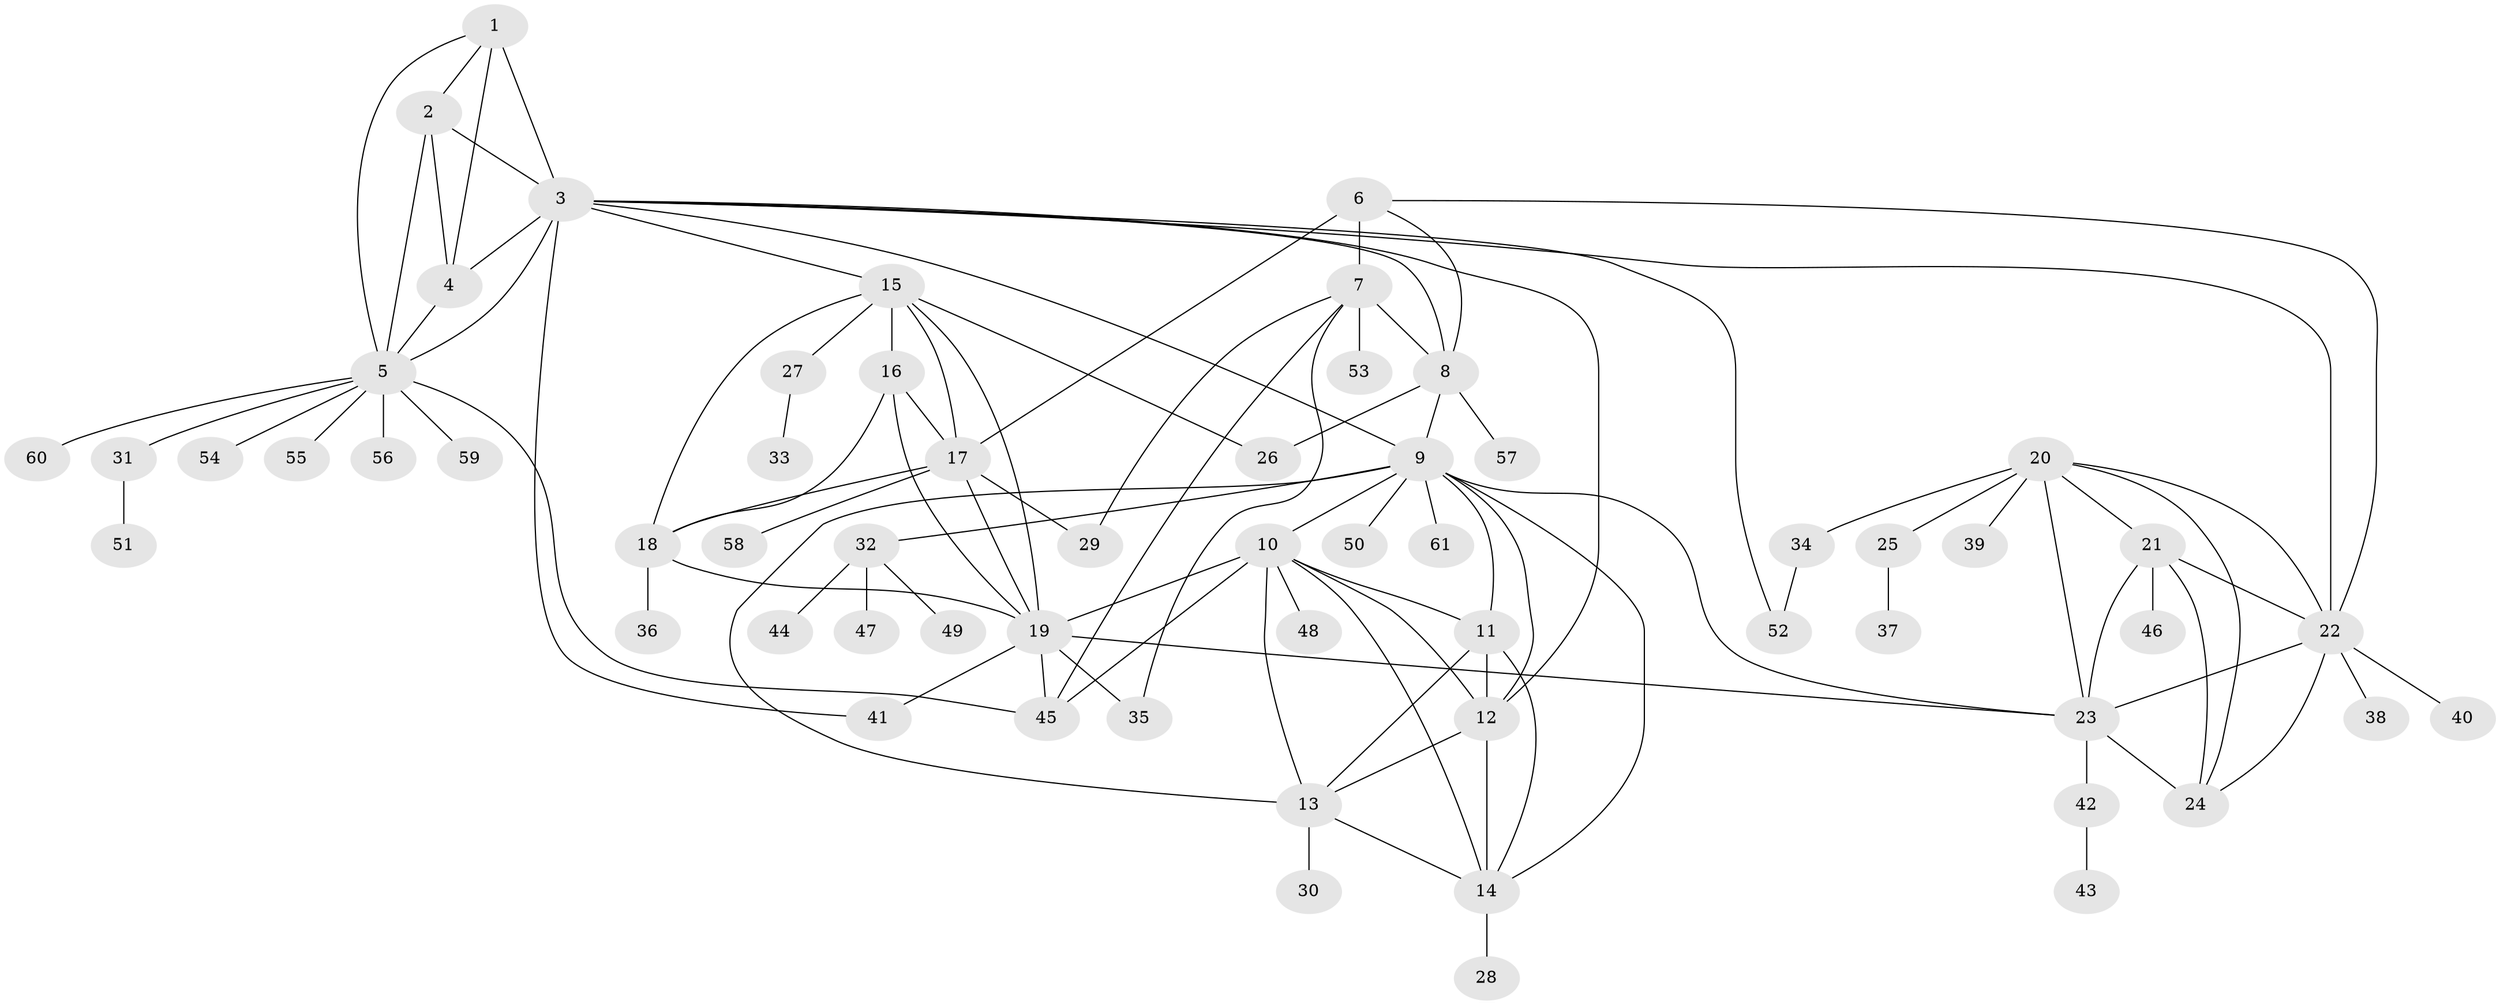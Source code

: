 // original degree distribution, {6: 0.05737704918032787, 11: 0.02459016393442623, 13: 0.00819672131147541, 8: 0.01639344262295082, 7: 0.040983606557377046, 10: 0.01639344262295082, 9: 0.06557377049180328, 12: 0.00819672131147541, 5: 0.01639344262295082, 3: 0.05737704918032787, 1: 0.5737704918032787, 2: 0.11475409836065574}
// Generated by graph-tools (version 1.1) at 2025/52/03/04/25 22:52:20]
// undirected, 61 vertices, 104 edges
graph export_dot {
  node [color=gray90,style=filled];
  1;
  2;
  3;
  4;
  5;
  6;
  7;
  8;
  9;
  10;
  11;
  12;
  13;
  14;
  15;
  16;
  17;
  18;
  19;
  20;
  21;
  22;
  23;
  24;
  25;
  26;
  27;
  28;
  29;
  30;
  31;
  32;
  33;
  34;
  35;
  36;
  37;
  38;
  39;
  40;
  41;
  42;
  43;
  44;
  45;
  46;
  47;
  48;
  49;
  50;
  51;
  52;
  53;
  54;
  55;
  56;
  57;
  58;
  59;
  60;
  61;
  1 -- 2 [weight=1.0];
  1 -- 3 [weight=2.0];
  1 -- 4 [weight=1.0];
  1 -- 5 [weight=1.0];
  2 -- 3 [weight=2.0];
  2 -- 4 [weight=1.0];
  2 -- 5 [weight=1.0];
  3 -- 4 [weight=2.0];
  3 -- 5 [weight=2.0];
  3 -- 8 [weight=1.0];
  3 -- 9 [weight=1.0];
  3 -- 12 [weight=1.0];
  3 -- 15 [weight=1.0];
  3 -- 22 [weight=1.0];
  3 -- 41 [weight=1.0];
  3 -- 52 [weight=1.0];
  4 -- 5 [weight=1.0];
  5 -- 31 [weight=1.0];
  5 -- 45 [weight=1.0];
  5 -- 54 [weight=1.0];
  5 -- 55 [weight=1.0];
  5 -- 56 [weight=1.0];
  5 -- 59 [weight=1.0];
  5 -- 60 [weight=1.0];
  6 -- 7 [weight=4.0];
  6 -- 8 [weight=1.0];
  6 -- 17 [weight=1.0];
  6 -- 22 [weight=1.0];
  7 -- 8 [weight=4.0];
  7 -- 29 [weight=4.0];
  7 -- 35 [weight=1.0];
  7 -- 45 [weight=1.0];
  7 -- 53 [weight=2.0];
  8 -- 9 [weight=1.0];
  8 -- 26 [weight=1.0];
  8 -- 57 [weight=1.0];
  9 -- 10 [weight=1.0];
  9 -- 11 [weight=1.0];
  9 -- 12 [weight=1.0];
  9 -- 13 [weight=1.0];
  9 -- 14 [weight=1.0];
  9 -- 23 [weight=1.0];
  9 -- 32 [weight=1.0];
  9 -- 50 [weight=1.0];
  9 -- 61 [weight=1.0];
  10 -- 11 [weight=1.0];
  10 -- 12 [weight=1.0];
  10 -- 13 [weight=1.0];
  10 -- 14 [weight=1.0];
  10 -- 19 [weight=1.0];
  10 -- 45 [weight=1.0];
  10 -- 48 [weight=1.0];
  11 -- 12 [weight=4.0];
  11 -- 13 [weight=1.0];
  11 -- 14 [weight=1.0];
  12 -- 13 [weight=1.0];
  12 -- 14 [weight=1.0];
  13 -- 14 [weight=1.0];
  13 -- 30 [weight=1.0];
  14 -- 28 [weight=3.0];
  15 -- 16 [weight=4.0];
  15 -- 17 [weight=2.0];
  15 -- 18 [weight=2.0];
  15 -- 19 [weight=2.0];
  15 -- 26 [weight=1.0];
  15 -- 27 [weight=1.0];
  16 -- 17 [weight=1.0];
  16 -- 18 [weight=1.0];
  16 -- 19 [weight=1.0];
  17 -- 18 [weight=1.0];
  17 -- 19 [weight=1.0];
  17 -- 29 [weight=1.0];
  17 -- 58 [weight=1.0];
  18 -- 19 [weight=1.0];
  18 -- 36 [weight=5.0];
  19 -- 23 [weight=1.0];
  19 -- 35 [weight=1.0];
  19 -- 41 [weight=1.0];
  19 -- 45 [weight=1.0];
  20 -- 21 [weight=1.0];
  20 -- 22 [weight=1.0];
  20 -- 23 [weight=2.0];
  20 -- 24 [weight=1.0];
  20 -- 25 [weight=1.0];
  20 -- 34 [weight=1.0];
  20 -- 39 [weight=1.0];
  21 -- 22 [weight=1.0];
  21 -- 23 [weight=2.0];
  21 -- 24 [weight=1.0];
  21 -- 46 [weight=3.0];
  22 -- 23 [weight=2.0];
  22 -- 24 [weight=1.0];
  22 -- 38 [weight=1.0];
  22 -- 40 [weight=1.0];
  23 -- 24 [weight=3.0];
  23 -- 42 [weight=1.0];
  25 -- 37 [weight=1.0];
  27 -- 33 [weight=1.0];
  31 -- 51 [weight=1.0];
  32 -- 44 [weight=1.0];
  32 -- 47 [weight=1.0];
  32 -- 49 [weight=1.0];
  34 -- 52 [weight=1.0];
  42 -- 43 [weight=1.0];
}
